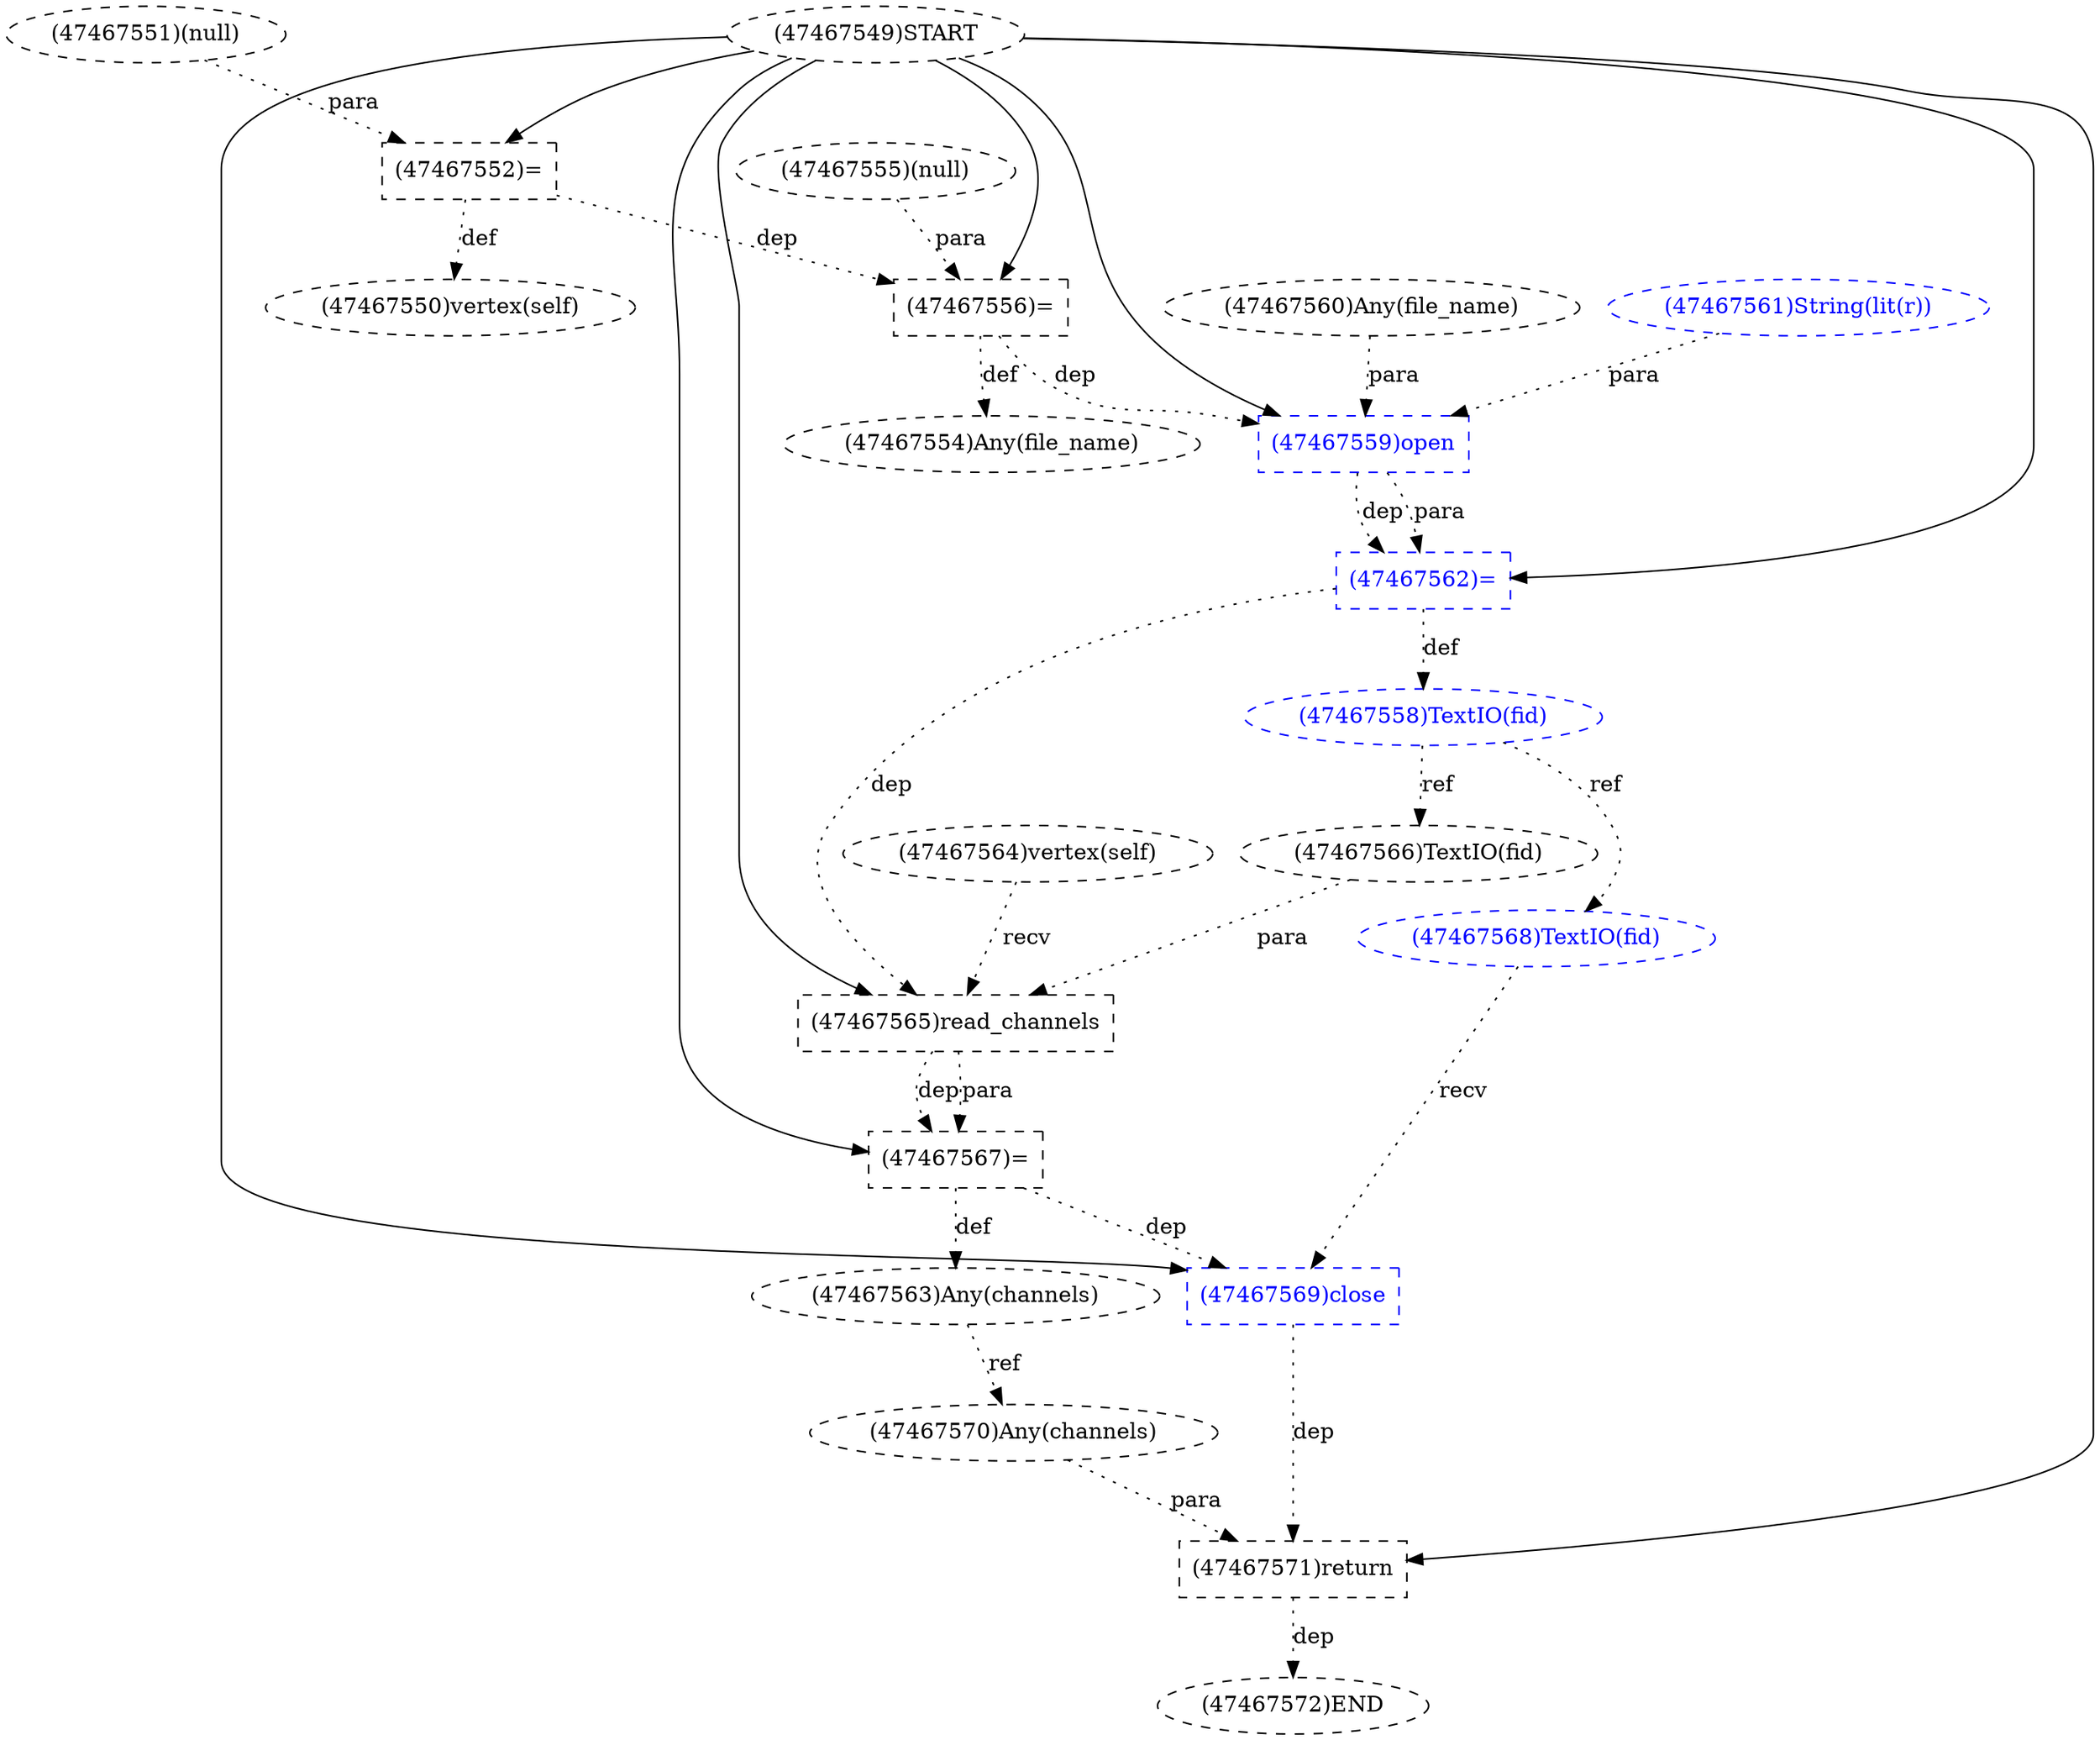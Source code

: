 digraph G {
1 [label="(47467560)Any(file_name)" shape=ellipse style=dashed]
2 [label="(47467570)Any(channels)" shape=ellipse style=dashed]
3 [label="(47467563)Any(channels)" shape=ellipse style=dashed]
4 [label="(47467550)vertex(self)" shape=ellipse style=dashed]
5 [label="(47467565)read_channels" shape=box style=dashed]
6 [label="(47467571)return" shape=box style=dashed]
7 [label="(47467566)TextIO(fid)" shape=ellipse style=dashed]
8 [label="(47467555)(null)" shape=ellipse style=dashed]
9 [label="(47467572)END" style=dashed]
10 [label="(47467549)START" style=dashed]
11 [label="(47467561)String(lit(r))" shape=ellipse style=dashed color=blue fontcolor=blue]
12 [label="(47467554)Any(file_name)" shape=ellipse style=dashed]
13 [label="(47467567)=" shape=box style=dashed]
14 [label="(47467564)vertex(self)" shape=ellipse style=dashed]
15 [label="(47467568)TextIO(fid)" shape=ellipse style=dashed color=blue fontcolor=blue]
16 [label="(47467556)=" shape=box style=dashed]
17 [label="(47467569)close" shape=box style=dashed color=blue fontcolor=blue]
18 [label="(47467562)=" shape=box style=dashed color=blue fontcolor=blue]
19 [label="(47467552)=" shape=box style=dashed]
20 [label="(47467551)(null)" shape=ellipse style=dashed]
21 [label="(47467559)open" shape=box style=dashed color=blue fontcolor=blue]
22 [label="(47467558)TextIO(fid)" shape=ellipse style=dashed color=blue fontcolor=blue]
3 -> 2 [label="ref" style=dotted];
13 -> 3 [label="def" style=dotted];
19 -> 4 [label="def" style=dotted];
10 -> 5 [label="" style=solid];
14 -> 5 [label="recv" style=dotted];
7 -> 5 [label="para" style=dotted];
18 -> 5 [label="dep" style=dotted];
10 -> 6 [label="" style=solid];
2 -> 6 [label="para" style=dotted];
17 -> 6 [label="dep" style=dotted];
22 -> 7 [label="ref" style=dotted];
6 -> 9 [label="dep" style=dotted];
16 -> 12 [label="def" style=dotted];
10 -> 13 [label="" style=solid];
5 -> 13 [label="dep" style=dotted];
5 -> 13 [label="para" style=dotted];
22 -> 15 [label="ref" style=dotted];
10 -> 16 [label="" style=solid];
8 -> 16 [label="para" style=dotted];
19 -> 16 [label="dep" style=dotted];
10 -> 17 [label="" style=solid];
15 -> 17 [label="recv" style=dotted];
13 -> 17 [label="dep" style=dotted];
10 -> 18 [label="" style=solid];
21 -> 18 [label="dep" style=dotted];
21 -> 18 [label="para" style=dotted];
10 -> 19 [label="" style=solid];
20 -> 19 [label="para" style=dotted];
10 -> 21 [label="" style=solid];
1 -> 21 [label="para" style=dotted];
11 -> 21 [label="para" style=dotted];
16 -> 21 [label="dep" style=dotted];
18 -> 22 [label="def" style=dotted];
}